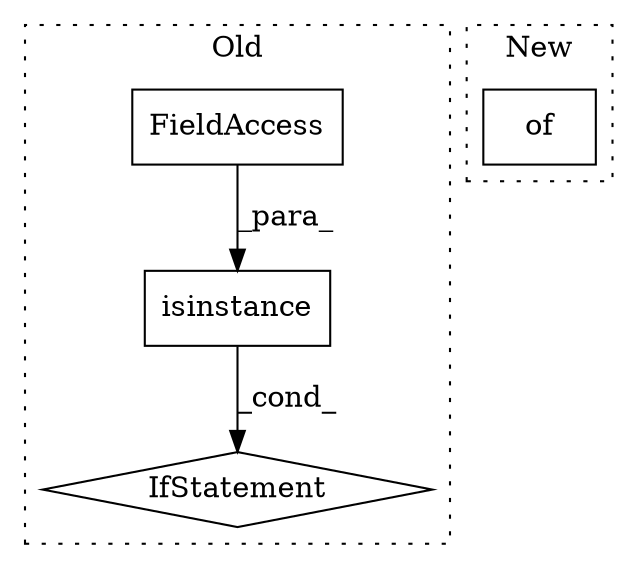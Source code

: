 digraph G {
subgraph cluster0 {
1 [label="isinstance" a="32" s="754,798" l="11,1" shape="box"];
3 [label="IfStatement" a="25" s="750,799" l="4,2" shape="diamond"];
4 [label="FieldAccess" a="22" s="771" l="27" shape="box"];
label = "Old";
style="dotted";
}
subgraph cluster1 {
2 [label="of" a="32" s="668" l="4" shape="box"];
label = "New";
style="dotted";
}
1 -> 3 [label="_cond_"];
4 -> 1 [label="_para_"];
}